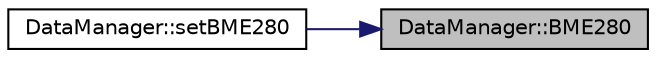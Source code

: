 digraph "DataManager::BME280"
{
 // LATEX_PDF_SIZE
  edge [fontname="Helvetica",fontsize="10",labelfontname="Helvetica",labelfontsize="10"];
  node [fontname="Helvetica",fontsize="10",shape=record];
  rankdir="RL";
  Node1 [label="DataManager::BME280",height=0.2,width=0.4,color="black", fillcolor="grey75", style="filled", fontcolor="black",tooltip="Getter of the BME280."];
  Node1 -> Node2 [dir="back",color="midnightblue",fontsize="10",style="solid",fontname="Helvetica"];
  Node2 [label="DataManager::setBME280",height=0.2,width=0.4,color="black", fillcolor="white", style="filled",URL="$class_data_manager.html#a12a8153c138510c01007664f209db31b",tooltip="Getter for BME280 attribute."];
}
